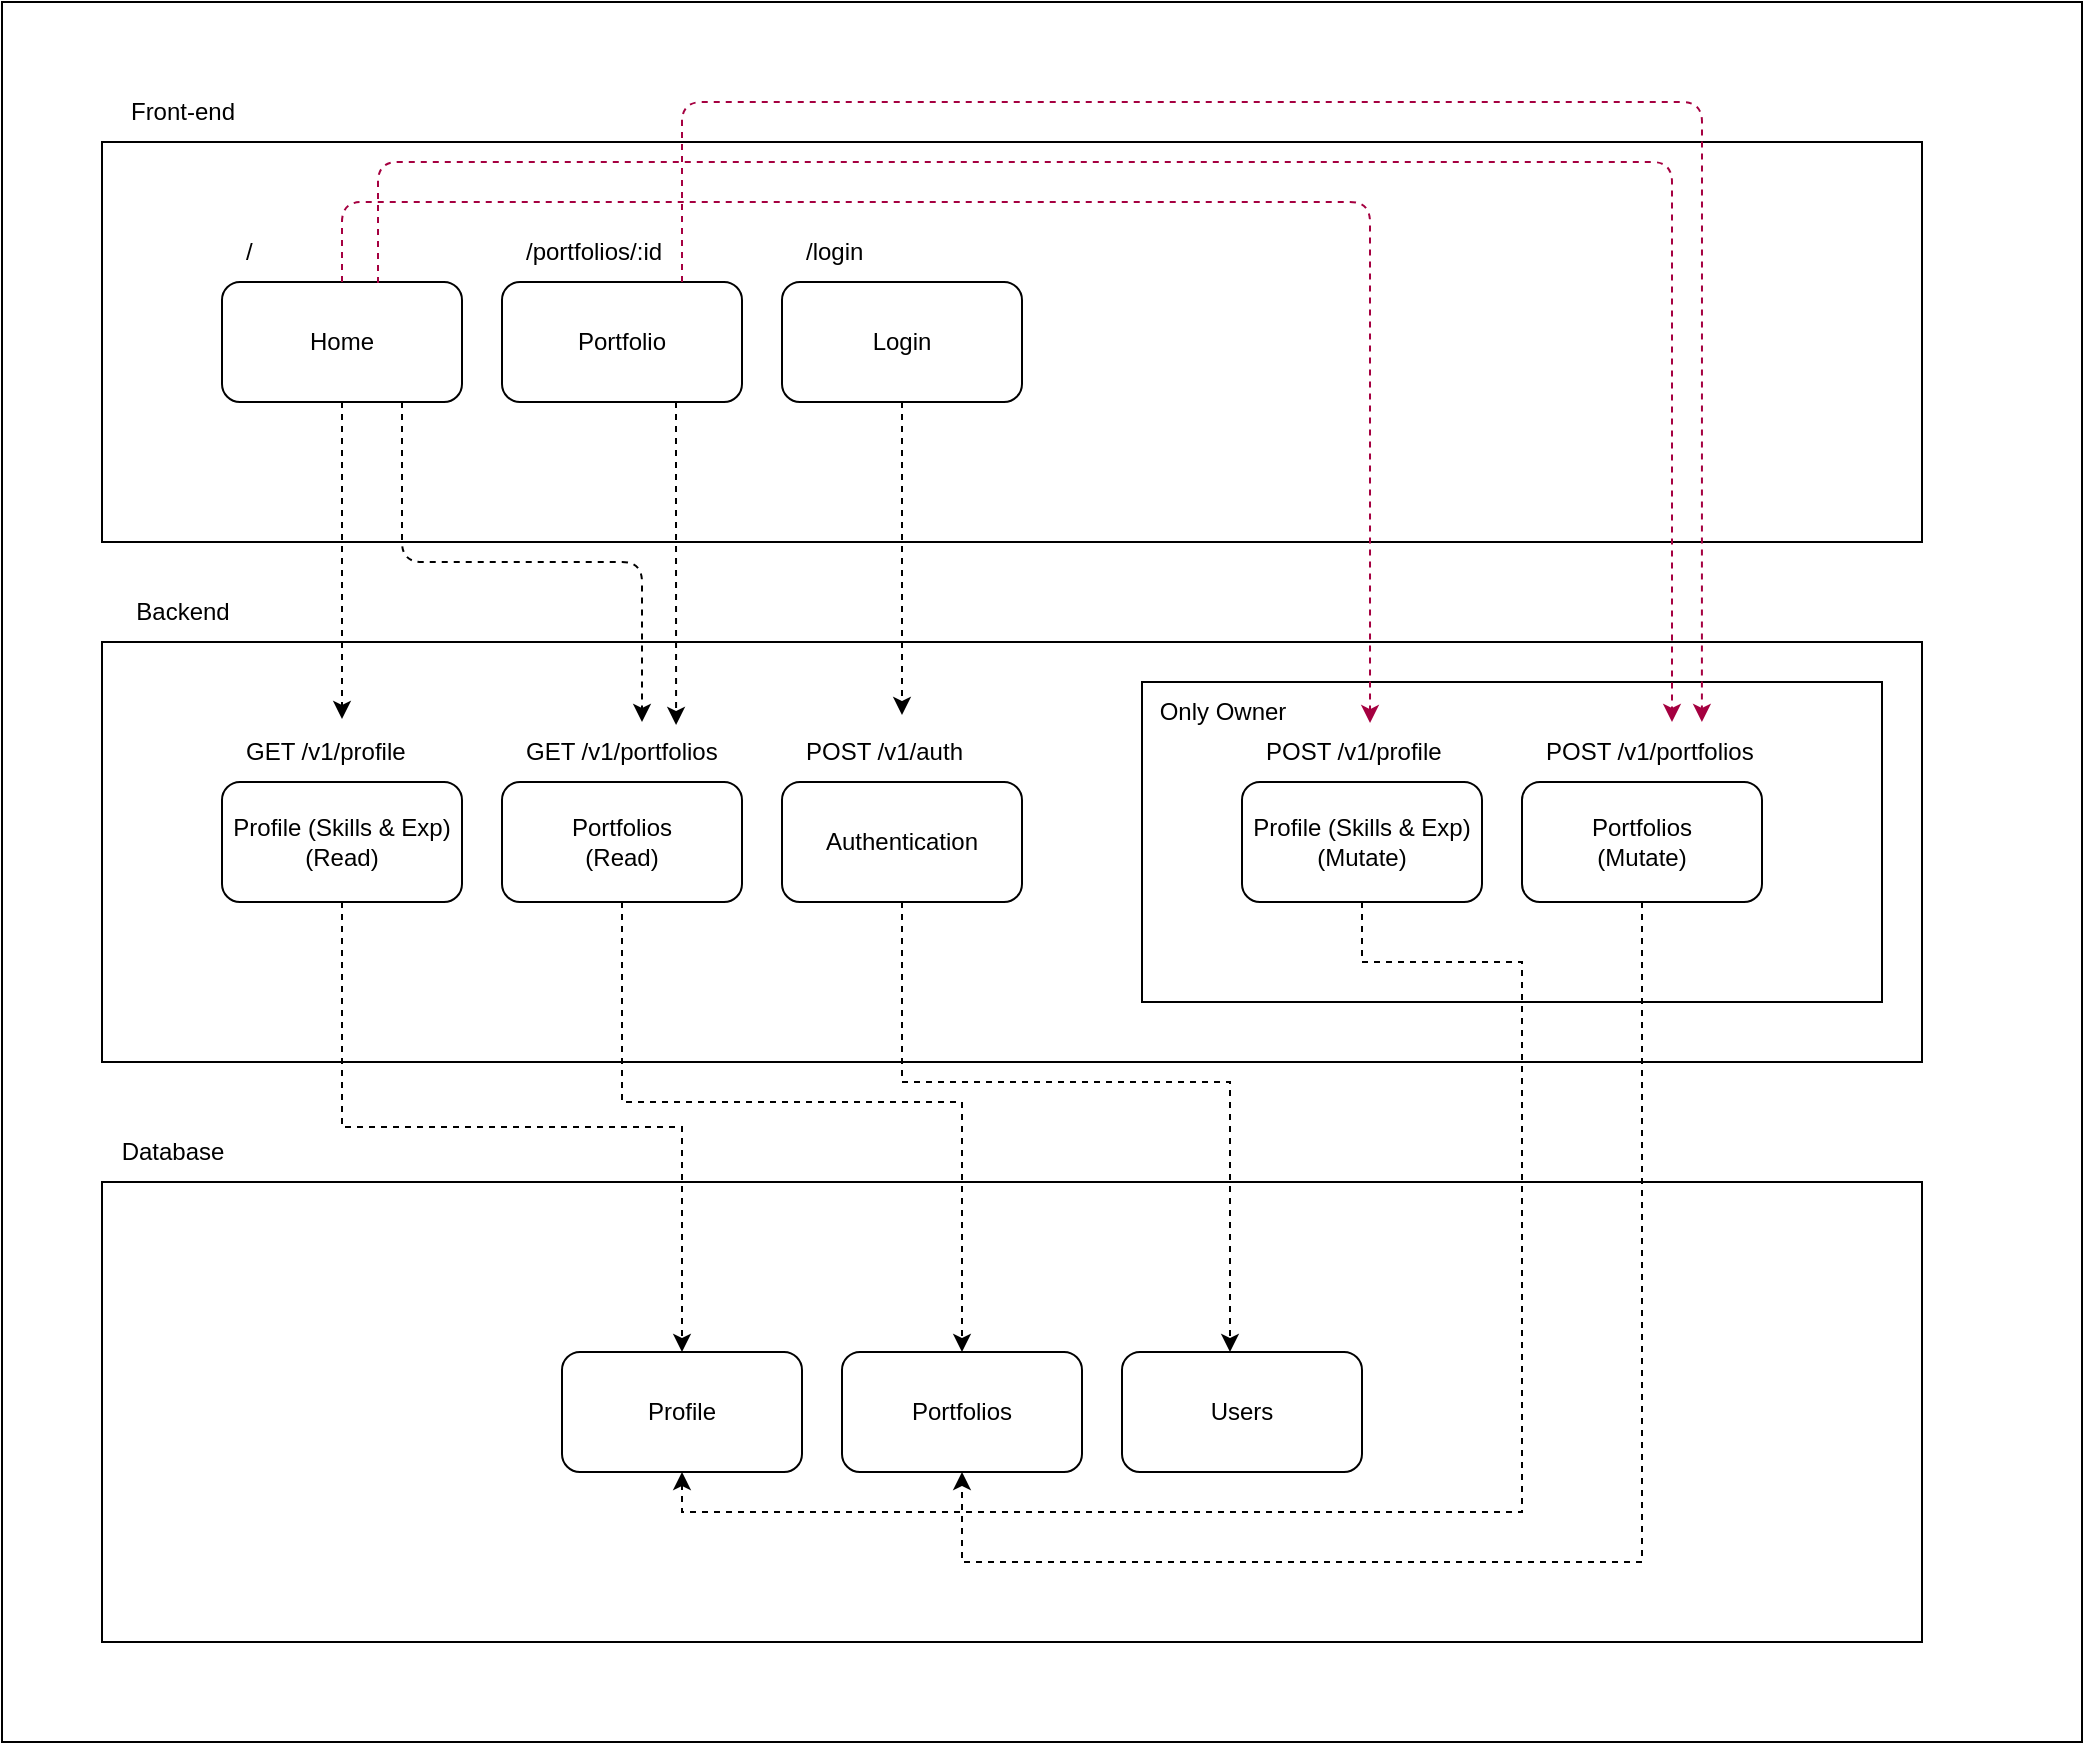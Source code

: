 <mxfile>
    <diagram id="mv6FPO_SjjlMbXXD2nZ5" name="Page-1">
        <mxGraphModel dx="656" dy="1203" grid="1" gridSize="10" guides="1" tooltips="1" connect="1" arrows="1" fold="1" page="1" pageScale="1" pageWidth="850" pageHeight="1100" math="0" shadow="0">
            <root>
                <mxCell id="0"/>
                <mxCell id="1" parent="0"/>
                <mxCell id="36" value="" style="rounded=0;whiteSpace=wrap;html=1;" vertex="1" parent="1">
                    <mxGeometry y="170" width="1040" height="870" as="geometry"/>
                </mxCell>
                <mxCell id="2" value="" style="rounded=0;whiteSpace=wrap;html=1;" parent="1" vertex="1">
                    <mxGeometry x="50" y="760" width="910" height="230" as="geometry"/>
                </mxCell>
                <mxCell id="3" value="" style="rounded=0;whiteSpace=wrap;html=1;" parent="1" vertex="1">
                    <mxGeometry x="50" y="490" width="910" height="210" as="geometry"/>
                </mxCell>
                <mxCell id="4" value="" style="rounded=0;whiteSpace=wrap;html=1;" parent="1" vertex="1">
                    <mxGeometry x="50" y="240" width="910" height="200" as="geometry"/>
                </mxCell>
                <mxCell id="5" value="Front-end" style="text;html=1;align=center;verticalAlign=middle;resizable=0;points=[];autosize=1;strokeColor=none;fillColor=none;" parent="1" vertex="1">
                    <mxGeometry x="50" y="210" width="80" height="30" as="geometry"/>
                </mxCell>
                <mxCell id="42" style="edgeStyle=none;html=1;entryX=0.5;entryY=-0.05;entryDx=0;entryDy=0;entryPerimeter=0;dashed=1;" edge="1" parent="1" source="6" target="37">
                    <mxGeometry relative="1" as="geometry"/>
                </mxCell>
                <mxCell id="43" style="edgeStyle=orthogonalEdgeStyle;html=1;exitX=0.75;exitY=1;exitDx=0;exitDy=0;dashed=1;" edge="1" parent="1" source="6" target="38">
                    <mxGeometry relative="1" as="geometry"/>
                </mxCell>
                <mxCell id="6" value="Home" style="rounded=1;whiteSpace=wrap;html=1;" parent="1" vertex="1">
                    <mxGeometry x="110" y="310" width="120" height="60" as="geometry"/>
                </mxCell>
                <mxCell id="44" style="edgeStyle=orthogonalEdgeStyle;html=1;dashed=1;entryX=0.642;entryY=0.05;entryDx=0;entryDy=0;entryPerimeter=0;" edge="1" parent="1" source="7" target="38">
                    <mxGeometry relative="1" as="geometry">
                        <Array as="points">
                            <mxPoint x="337" y="410"/>
                            <mxPoint x="337" y="410"/>
                        </Array>
                    </mxGeometry>
                </mxCell>
                <mxCell id="7" value="Portfolio" style="rounded=1;whiteSpace=wrap;html=1;" parent="1" vertex="1">
                    <mxGeometry x="250" y="310" width="120" height="60" as="geometry"/>
                </mxCell>
                <mxCell id="45" style="edgeStyle=orthogonalEdgeStyle;html=1;entryX=0.5;entryY=-0.117;entryDx=0;entryDy=0;entryPerimeter=0;dashed=1;" edge="1" parent="1" source="8" target="39">
                    <mxGeometry relative="1" as="geometry"/>
                </mxCell>
                <mxCell id="8" value="Login" style="rounded=1;whiteSpace=wrap;html=1;" parent="1" vertex="1">
                    <mxGeometry x="390" y="310" width="120" height="60" as="geometry"/>
                </mxCell>
                <mxCell id="13" value="Backend" style="text;html=1;align=center;verticalAlign=middle;resizable=0;points=[];autosize=1;strokeColor=none;fillColor=none;" parent="1" vertex="1">
                    <mxGeometry x="55" y="460" width="70" height="30" as="geometry"/>
                </mxCell>
                <mxCell id="14" style="edgeStyle=orthogonalEdgeStyle;rounded=0;orthogonalLoop=1;jettySize=auto;html=1;exitX=0.5;exitY=1;exitDx=0;exitDy=0;dashed=1;" parent="1" source="15" target="32" edge="1">
                    <mxGeometry relative="1" as="geometry"/>
                </mxCell>
                <mxCell id="15" value="Profile (Skills &amp;amp; Exp)&lt;br&gt;(Read)" style="rounded=1;whiteSpace=wrap;html=1;" parent="1" vertex="1">
                    <mxGeometry x="110" y="560" width="120" height="60" as="geometry"/>
                </mxCell>
                <mxCell id="18" value="" style="rounded=0;whiteSpace=wrap;html=1;" parent="1" vertex="1">
                    <mxGeometry x="570" y="510" width="370" height="160" as="geometry"/>
                </mxCell>
                <mxCell id="16" style="edgeStyle=orthogonalEdgeStyle;rounded=0;orthogonalLoop=1;jettySize=auto;html=1;entryX=0.5;entryY=0;entryDx=0;entryDy=0;exitX=0.5;exitY=1;exitDx=0;exitDy=0;dashed=1;" parent="1" source="17" target="33" edge="1">
                    <mxGeometry relative="1" as="geometry">
                        <Array as="points">
                            <mxPoint x="310" y="720"/>
                            <mxPoint x="480" y="720"/>
                        </Array>
                    </mxGeometry>
                </mxCell>
                <mxCell id="17" value="Portfolios&lt;br&gt;(Read)" style="rounded=1;whiteSpace=wrap;html=1;" parent="1" vertex="1">
                    <mxGeometry x="250" y="560" width="120" height="60" as="geometry"/>
                </mxCell>
                <mxCell id="19" style="edgeStyle=orthogonalEdgeStyle;rounded=0;orthogonalLoop=1;jettySize=auto;html=1;entryX=0.5;entryY=1;entryDx=0;entryDy=0;exitX=0.5;exitY=1;exitDx=0;exitDy=0;dashed=1;" parent="1" source="20" target="32" edge="1">
                    <mxGeometry relative="1" as="geometry">
                        <Array as="points">
                            <mxPoint x="680" y="650"/>
                            <mxPoint x="760" y="650"/>
                            <mxPoint x="760" y="925"/>
                            <mxPoint x="340" y="925"/>
                        </Array>
                    </mxGeometry>
                </mxCell>
                <mxCell id="20" value="Profile (Skills &amp;amp; Exp)&lt;br&gt;(Mutate)" style="rounded=1;whiteSpace=wrap;html=1;" parent="1" vertex="1">
                    <mxGeometry x="620" y="560" width="120" height="60" as="geometry"/>
                </mxCell>
                <mxCell id="21" style="edgeStyle=orthogonalEdgeStyle;rounded=0;orthogonalLoop=1;jettySize=auto;html=1;entryX=0.5;entryY=1;entryDx=0;entryDy=0;exitX=0.5;exitY=1;exitDx=0;exitDy=0;dashed=1;" parent="1" source="22" target="33" edge="1">
                    <mxGeometry relative="1" as="geometry">
                        <Array as="points">
                            <mxPoint x="820" y="950"/>
                            <mxPoint x="480" y="950"/>
                        </Array>
                    </mxGeometry>
                </mxCell>
                <mxCell id="22" value="Portfolios&lt;br&gt;(Mutate)" style="rounded=1;whiteSpace=wrap;html=1;" parent="1" vertex="1">
                    <mxGeometry x="760" y="560" width="120" height="60" as="geometry"/>
                </mxCell>
                <mxCell id="23" value="Only Owner" style="text;html=1;align=center;verticalAlign=middle;resizable=0;points=[];autosize=1;strokeColor=none;fillColor=none;" parent="1" vertex="1">
                    <mxGeometry x="565" y="510" width="90" height="30" as="geometry"/>
                </mxCell>
                <mxCell id="24" style="edgeStyle=orthogonalEdgeStyle;rounded=0;orthogonalLoop=1;jettySize=auto;html=1;exitX=0.5;exitY=1;exitDx=0;exitDy=0;dashed=1;entryX=0.45;entryY=0;entryDx=0;entryDy=0;entryPerimeter=0;" parent="1" source="25" target="34" edge="1">
                    <mxGeometry relative="1" as="geometry">
                        <Array as="points">
                            <mxPoint x="450" y="710"/>
                            <mxPoint x="614" y="710"/>
                        </Array>
                    </mxGeometry>
                </mxCell>
                <mxCell id="25" value="Authentication" style="rounded=1;whiteSpace=wrap;html=1;" parent="1" vertex="1">
                    <mxGeometry x="390" y="560" width="120" height="60" as="geometry"/>
                </mxCell>
                <mxCell id="26" value="/" style="text;html=1;align=left;verticalAlign=middle;resizable=0;points=[];autosize=1;strokeColor=none;fillColor=none;" parent="1" vertex="1">
                    <mxGeometry x="120" y="280" width="30" height="30" as="geometry"/>
                </mxCell>
                <mxCell id="27" value="/portfolios/:id" style="text;html=1;align=left;verticalAlign=middle;resizable=0;points=[];autosize=1;strokeColor=none;fillColor=none;" parent="1" vertex="1">
                    <mxGeometry x="260" y="280" width="90" height="30" as="geometry"/>
                </mxCell>
                <mxCell id="28" value="/login" style="text;html=1;align=left;verticalAlign=middle;resizable=0;points=[];autosize=1;strokeColor=none;fillColor=none;" parent="1" vertex="1">
                    <mxGeometry x="400" y="280" width="50" height="30" as="geometry"/>
                </mxCell>
                <mxCell id="31" value="Database" style="text;html=1;align=center;verticalAlign=middle;resizable=0;points=[];autosize=1;strokeColor=none;fillColor=none;" parent="1" vertex="1">
                    <mxGeometry x="50" y="730" width="70" height="30" as="geometry"/>
                </mxCell>
                <mxCell id="32" value="Profile" style="rounded=1;whiteSpace=wrap;html=1;" parent="1" vertex="1">
                    <mxGeometry x="280" y="845" width="120" height="60" as="geometry"/>
                </mxCell>
                <mxCell id="33" value="Portfolios" style="rounded=1;whiteSpace=wrap;html=1;" parent="1" vertex="1">
                    <mxGeometry x="420" y="845" width="120" height="60" as="geometry"/>
                </mxCell>
                <mxCell id="34" value="Users" style="rounded=1;whiteSpace=wrap;html=1;" parent="1" vertex="1">
                    <mxGeometry x="560" y="845" width="120" height="60" as="geometry"/>
                </mxCell>
                <mxCell id="37" value="GET /v1/profile" style="text;html=1;align=left;verticalAlign=middle;resizable=0;points=[];autosize=1;strokeColor=none;fillColor=none;" vertex="1" parent="1">
                    <mxGeometry x="120" y="530" width="100" height="30" as="geometry"/>
                </mxCell>
                <mxCell id="38" value="GET /v1/portfolios" style="text;html=1;align=left;verticalAlign=middle;resizable=0;points=[];autosize=1;strokeColor=none;fillColor=none;" vertex="1" parent="1">
                    <mxGeometry x="260" y="530" width="120" height="30" as="geometry"/>
                </mxCell>
                <mxCell id="39" value="POST /v1/auth" style="text;html=1;align=left;verticalAlign=middle;resizable=0;points=[];autosize=1;strokeColor=none;fillColor=none;" vertex="1" parent="1">
                    <mxGeometry x="400" y="530" width="100" height="30" as="geometry"/>
                </mxCell>
                <mxCell id="40" value="POST /v1/profile" style="text;html=1;align=left;verticalAlign=middle;resizable=0;points=[];autosize=1;strokeColor=none;fillColor=none;" vertex="1" parent="1">
                    <mxGeometry x="630" y="530" width="110" height="30" as="geometry"/>
                </mxCell>
                <mxCell id="41" value="POST /v1/portfolios" style="text;html=1;align=left;verticalAlign=middle;resizable=0;points=[];autosize=1;strokeColor=none;fillColor=none;" vertex="1" parent="1">
                    <mxGeometry x="770" y="530" width="130" height="30" as="geometry"/>
                </mxCell>
                <mxCell id="46" style="edgeStyle=orthogonalEdgeStyle;html=1;entryX=0.491;entryY=0.017;entryDx=0;entryDy=0;entryPerimeter=0;dashed=1;exitX=0.5;exitY=0;exitDx=0;exitDy=0;fillColor=#d80073;strokeColor=#A50040;" edge="1" parent="1" source="6" target="40">
                    <mxGeometry relative="1" as="geometry">
                        <Array as="points">
                            <mxPoint x="170" y="270"/>
                            <mxPoint x="684" y="270"/>
                        </Array>
                    </mxGeometry>
                </mxCell>
                <mxCell id="48" style="edgeStyle=orthogonalEdgeStyle;html=1;entryX=0.615;entryY=0;entryDx=0;entryDy=0;entryPerimeter=0;dashed=1;exitX=0.75;exitY=0;exitDx=0;exitDy=0;fillColor=#d80073;strokeColor=#A50040;" edge="1" parent="1" source="7" target="41">
                    <mxGeometry relative="1" as="geometry">
                        <Array as="points">
                            <mxPoint x="340" y="220"/>
                            <mxPoint x="850" y="220"/>
                        </Array>
                    </mxGeometry>
                </mxCell>
                <mxCell id="49" style="edgeStyle=orthogonalEdgeStyle;html=1;dashed=1;exitX=0.65;exitY=0.008;exitDx=0;exitDy=0;exitPerimeter=0;fillColor=#d80073;strokeColor=#A50040;" edge="1" parent="1" source="6" target="41">
                    <mxGeometry relative="1" as="geometry">
                        <Array as="points">
                            <mxPoint x="188" y="250"/>
                            <mxPoint x="835" y="250"/>
                        </Array>
                    </mxGeometry>
                </mxCell>
            </root>
        </mxGraphModel>
    </diagram>
</mxfile>